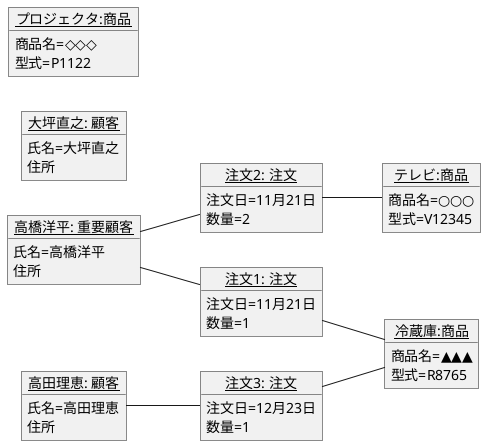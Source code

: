 @startuml オブジェクト図
left to right direction
object "<u>高橋洋平: 重要顧客" as takahashi{
氏名=高橋洋平
住所
}
object "<u>高田理恵: 顧客" as takada{
氏名=高田理恵
住所
}
object "<u>大坪直之: 顧客" as ootubo{
氏名=大坪直之
住所
}
object "<u>注文1: 注文" as order1{
注文日=11月21日
数量=1
}
object "<u>注文2: 注文" as order2{
注文日=11月21日
数量=2
}

object "<u>注文3: 注文" as order3{
注文日=12月23日
数量=1
}

object "<u>テレビ:商品" as テレビ{
商品名=○○○
型式=V12345
}

object "<u>冷蔵庫:商品" as 冷蔵庫 {
商品名=▲▲▲
型式=R8765
}

object "<u>プロジェクタ:商品" as プロジェクタ {
商品名=◇◇◇
型式=P1122
}
takahashi--order1
order1-- 冷蔵庫
takahashi--order2
order2-- テレビ

takada -- order3
order3-- 冷蔵庫

@enduml